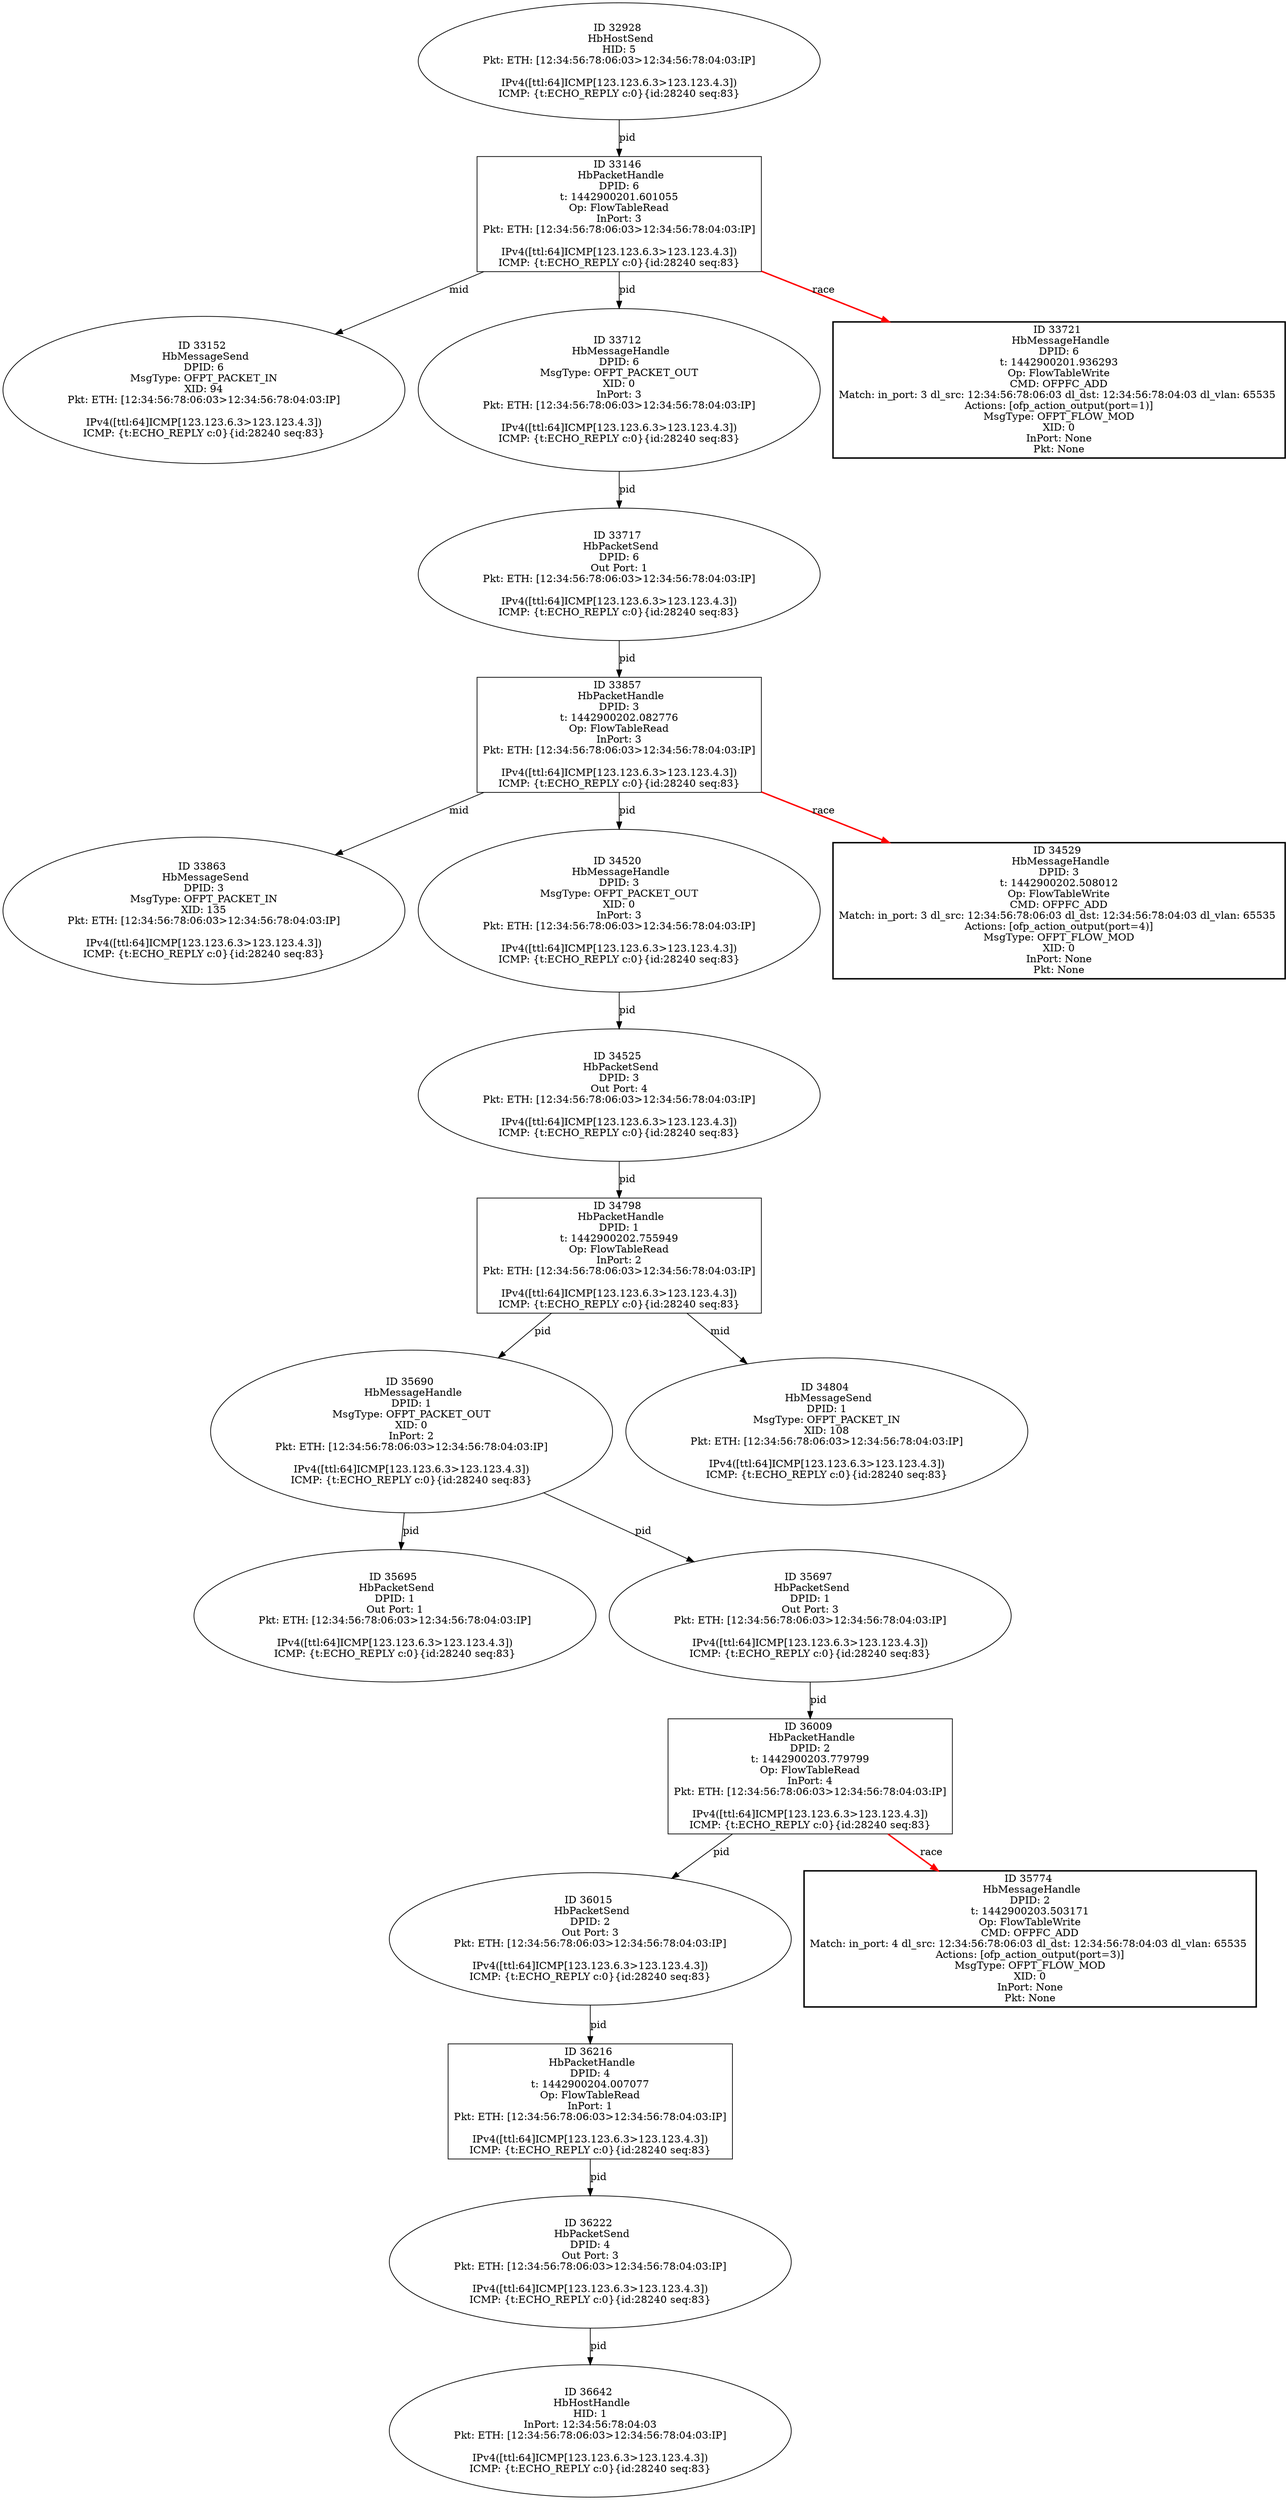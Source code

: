 strict digraph G {
33152 [shape=oval, event=<hb_events.HbMessageSend object at 0x10ec31c50>, label="ID 33152 
 HbMessageSend
DPID: 6
MsgType: OFPT_PACKET_IN
XID: 94
Pkt: ETH: [12:34:56:78:06:03>12:34:56:78:04:03:IP]

IPv4([ttl:64]ICMP[123.123.6.3>123.123.4.3])
ICMP: {t:ECHO_REPLY c:0}{id:28240 seq:83}"];
32928 [shape=oval, event=<hb_events.HbHostSend object at 0x10ebe4110>, label="ID 32928 
 HbHostSend
HID: 5
Pkt: ETH: [12:34:56:78:06:03>12:34:56:78:04:03:IP]

IPv4([ttl:64]ICMP[123.123.6.3>123.123.4.3])
ICMP: {t:ECHO_REPLY c:0}{id:28240 seq:83}"];
36642 [shape=oval, event=<hb_events.HbHostHandle object at 0x10f75e850>, label="ID 36642 
 HbHostHandle
HID: 1
InPort: 12:34:56:78:04:03
Pkt: ETH: [12:34:56:78:06:03>12:34:56:78:04:03:IP]

IPv4([ttl:64]ICMP[123.123.6.3>123.123.4.3])
ICMP: {t:ECHO_REPLY c:0}{id:28240 seq:83}"];
36009 [shape=box, event=<hb_events.HbPacketHandle object at 0x10f3f2ed0>, label="ID 36009 
 HbPacketHandle
DPID: 2
t: 1442900203.779799
Op: FlowTableRead
InPort: 4
Pkt: ETH: [12:34:56:78:06:03>12:34:56:78:04:03:IP]

IPv4([ttl:64]ICMP[123.123.6.3>123.123.4.3])
ICMP: {t:ECHO_REPLY c:0}{id:28240 seq:83}"];
36015 [shape=oval, event=<hb_events.HbPacketSend object at 0x10f430990>, label="ID 36015 
 HbPacketSend
DPID: 2
Out Port: 3
Pkt: ETH: [12:34:56:78:06:03>12:34:56:78:04:03:IP]

IPv4([ttl:64]ICMP[123.123.6.3>123.123.4.3])
ICMP: {t:ECHO_REPLY c:0}{id:28240 seq:83}"];
33712 [shape=oval, event=<hb_events.HbMessageHandle object at 0x10ed2b550>, label="ID 33712 
 HbMessageHandle
DPID: 6
MsgType: OFPT_PACKET_OUT
XID: 0
InPort: 3
Pkt: ETH: [12:34:56:78:06:03>12:34:56:78:04:03:IP]

IPv4([ttl:64]ICMP[123.123.6.3>123.123.4.3])
ICMP: {t:ECHO_REPLY c:0}{id:28240 seq:83}"];
33717 [shape=oval, event=<hb_events.HbPacketSend object at 0x10ed2ba50>, label="ID 33717 
 HbPacketSend
DPID: 6
Out Port: 1
Pkt: ETH: [12:34:56:78:06:03>12:34:56:78:04:03:IP]

IPv4([ttl:64]ICMP[123.123.6.3>123.123.4.3])
ICMP: {t:ECHO_REPLY c:0}{id:28240 seq:83}"];
33721 [shape=box, style=bold, event=<hb_events.HbMessageHandle object at 0x10ed2be10>, label="ID 33721 
 HbMessageHandle
DPID: 6
t: 1442900201.936293
Op: FlowTableWrite
CMD: OFPFC_ADD
Match: in_port: 3 dl_src: 12:34:56:78:06:03 dl_dst: 12:34:56:78:04:03 dl_vlan: 65535 
Actions: [ofp_action_output(port=1)]
MsgType: OFPT_FLOW_MOD
XID: 0
InPort: None
Pkt: None"];
35774 [shape=box, style=bold, event=<hb_events.HbMessageHandle object at 0x10f2eaa10>, label="ID 35774 
 HbMessageHandle
DPID: 2
t: 1442900203.503171
Op: FlowTableWrite
CMD: OFPFC_ADD
Match: in_port: 4 dl_src: 12:34:56:78:06:03 dl_dst: 12:34:56:78:04:03 dl_vlan: 65535 
Actions: [ofp_action_output(port=3)]
MsgType: OFPT_FLOW_MOD
XID: 0
InPort: None
Pkt: None"];
33857 [shape=box, event=<hb_events.HbPacketHandle object at 0x10ed727d0>, label="ID 33857 
 HbPacketHandle
DPID: 3
t: 1442900202.082776
Op: FlowTableRead
InPort: 3
Pkt: ETH: [12:34:56:78:06:03>12:34:56:78:04:03:IP]

IPv4([ttl:64]ICMP[123.123.6.3>123.123.4.3])
ICMP: {t:ECHO_REPLY c:0}{id:28240 seq:83}"];
33863 [shape=oval, event=<hb_events.HbMessageSend object at 0x10ed7a2d0>, label="ID 33863 
 HbMessageSend
DPID: 3
MsgType: OFPT_PACKET_IN
XID: 135
Pkt: ETH: [12:34:56:78:06:03>12:34:56:78:04:03:IP]

IPv4([ttl:64]ICMP[123.123.6.3>123.123.4.3])
ICMP: {t:ECHO_REPLY c:0}{id:28240 seq:83}"];
34520 [shape=oval, event=<hb_events.HbMessageHandle object at 0x10eee9cd0>, label="ID 34520 
 HbMessageHandle
DPID: 3
MsgType: OFPT_PACKET_OUT
XID: 0
InPort: 3
Pkt: ETH: [12:34:56:78:06:03>12:34:56:78:04:03:IP]

IPv4([ttl:64]ICMP[123.123.6.3>123.123.4.3])
ICMP: {t:ECHO_REPLY c:0}{id:28240 seq:83}"];
34525 [shape=oval, event=<hb_events.HbPacketSend object at 0x10eeef210>, label="ID 34525 
 HbPacketSend
DPID: 3
Out Port: 4
Pkt: ETH: [12:34:56:78:06:03>12:34:56:78:04:03:IP]

IPv4([ttl:64]ICMP[123.123.6.3>123.123.4.3])
ICMP: {t:ECHO_REPLY c:0}{id:28240 seq:83}"];
34529 [shape=box, style=bold, event=<hb_events.HbMessageHandle object at 0x10eeef5d0>, label="ID 34529 
 HbMessageHandle
DPID: 3
t: 1442900202.508012
Op: FlowTableWrite
CMD: OFPFC_ADD
Match: in_port: 3 dl_src: 12:34:56:78:06:03 dl_dst: 12:34:56:78:04:03 dl_vlan: 65535 
Actions: [ofp_action_output(port=4)]
MsgType: OFPT_FLOW_MOD
XID: 0
InPort: None
Pkt: None"];
35690 [shape=oval, event=<hb_events.HbMessageHandle object at 0x10f2b6450>, label="ID 35690 
 HbMessageHandle
DPID: 1
MsgType: OFPT_PACKET_OUT
XID: 0
InPort: 2
Pkt: ETH: [12:34:56:78:06:03>12:34:56:78:04:03:IP]

IPv4([ttl:64]ICMP[123.123.6.3>123.123.4.3])
ICMP: {t:ECHO_REPLY c:0}{id:28240 seq:83}"];
34798 [shape=box, event=<hb_events.HbPacketHandle object at 0x10efc6c50>, label="ID 34798 
 HbPacketHandle
DPID: 1
t: 1442900202.755949
Op: FlowTableRead
InPort: 2
Pkt: ETH: [12:34:56:78:06:03>12:34:56:78:04:03:IP]

IPv4([ttl:64]ICMP[123.123.6.3>123.123.4.3])
ICMP: {t:ECHO_REPLY c:0}{id:28240 seq:83}"];
35695 [shape=oval, event=<hb_events.HbPacketSend object at 0x10f2bcb10>, label="ID 35695 
 HbPacketSend
DPID: 1
Out Port: 1
Pkt: ETH: [12:34:56:78:06:03>12:34:56:78:04:03:IP]

IPv4([ttl:64]ICMP[123.123.6.3>123.123.4.3])
ICMP: {t:ECHO_REPLY c:0}{id:28240 seq:83}"];
35697 [shape=oval, event=<hb_events.HbPacketSend object at 0x10f2bcc50>, label="ID 35697 
 HbPacketSend
DPID: 1
Out Port: 3
Pkt: ETH: [12:34:56:78:06:03>12:34:56:78:04:03:IP]

IPv4([ttl:64]ICMP[123.123.6.3>123.123.4.3])
ICMP: {t:ECHO_REPLY c:0}{id:28240 seq:83}"];
34804 [shape=oval, event=<hb_events.HbMessageSend object at 0x10efcc290>, label="ID 34804 
 HbMessageSend
DPID: 1
MsgType: OFPT_PACKET_IN
XID: 108
Pkt: ETH: [12:34:56:78:06:03>12:34:56:78:04:03:IP]

IPv4([ttl:64]ICMP[123.123.6.3>123.123.4.3])
ICMP: {t:ECHO_REPLY c:0}{id:28240 seq:83}"];
36216 [shape=box, event=<hb_events.HbPacketHandle object at 0x10f496bd0>, label="ID 36216 
 HbPacketHandle
DPID: 4
t: 1442900204.007077
Op: FlowTableRead
InPort: 1
Pkt: ETH: [12:34:56:78:06:03>12:34:56:78:04:03:IP]

IPv4([ttl:64]ICMP[123.123.6.3>123.123.4.3])
ICMP: {t:ECHO_REPLY c:0}{id:28240 seq:83}"];
33146 [shape=box, event=<hb_events.HbPacketHandle object at 0x10ec31490>, label="ID 33146 
 HbPacketHandle
DPID: 6
t: 1442900201.601055
Op: FlowTableRead
InPort: 3
Pkt: ETH: [12:34:56:78:06:03>12:34:56:78:04:03:IP]

IPv4([ttl:64]ICMP[123.123.6.3>123.123.4.3])
ICMP: {t:ECHO_REPLY c:0}{id:28240 seq:83}"];
36222 [shape=oval, event=<hb_events.HbPacketSend object at 0x10f4df210>, label="ID 36222 
 HbPacketSend
DPID: 4
Out Port: 3
Pkt: ETH: [12:34:56:78:06:03>12:34:56:78:04:03:IP]

IPv4([ttl:64]ICMP[123.123.6.3>123.123.4.3])
ICMP: {t:ECHO_REPLY c:0}{id:28240 seq:83}"];
32928 -> 33146  [rel=pid, label=pid];
36009 -> 35774  [harmful=True, color=red, style=bold, rel=race, label=race];
36009 -> 36015  [rel=pid, label=pid];
36015 -> 36216  [rel=pid, label=pid];
33712 -> 33717  [rel=pid, label=pid];
33717 -> 33857  [rel=pid, label=pid];
33857 -> 34520  [rel=pid, label=pid];
33857 -> 34529  [harmful=True, color=red, style=bold, rel=race, label=race];
33857 -> 33863  [rel=mid, label=mid];
34520 -> 34525  [rel=pid, label=pid];
34525 -> 34798  [rel=pid, label=pid];
35690 -> 35697  [rel=pid, label=pid];
35690 -> 35695  [rel=pid, label=pid];
34798 -> 35690  [rel=pid, label=pid];
34798 -> 34804  [rel=mid, label=mid];
35697 -> 36009  [rel=pid, label=pid];
36216 -> 36222  [rel=pid, label=pid];
33146 -> 33152  [rel=mid, label=mid];
33146 -> 33712  [rel=pid, label=pid];
33146 -> 33721  [harmful=True, color=red, style=bold, rel=race, label=race];
36222 -> 36642  [rel=pid, label=pid];
}
